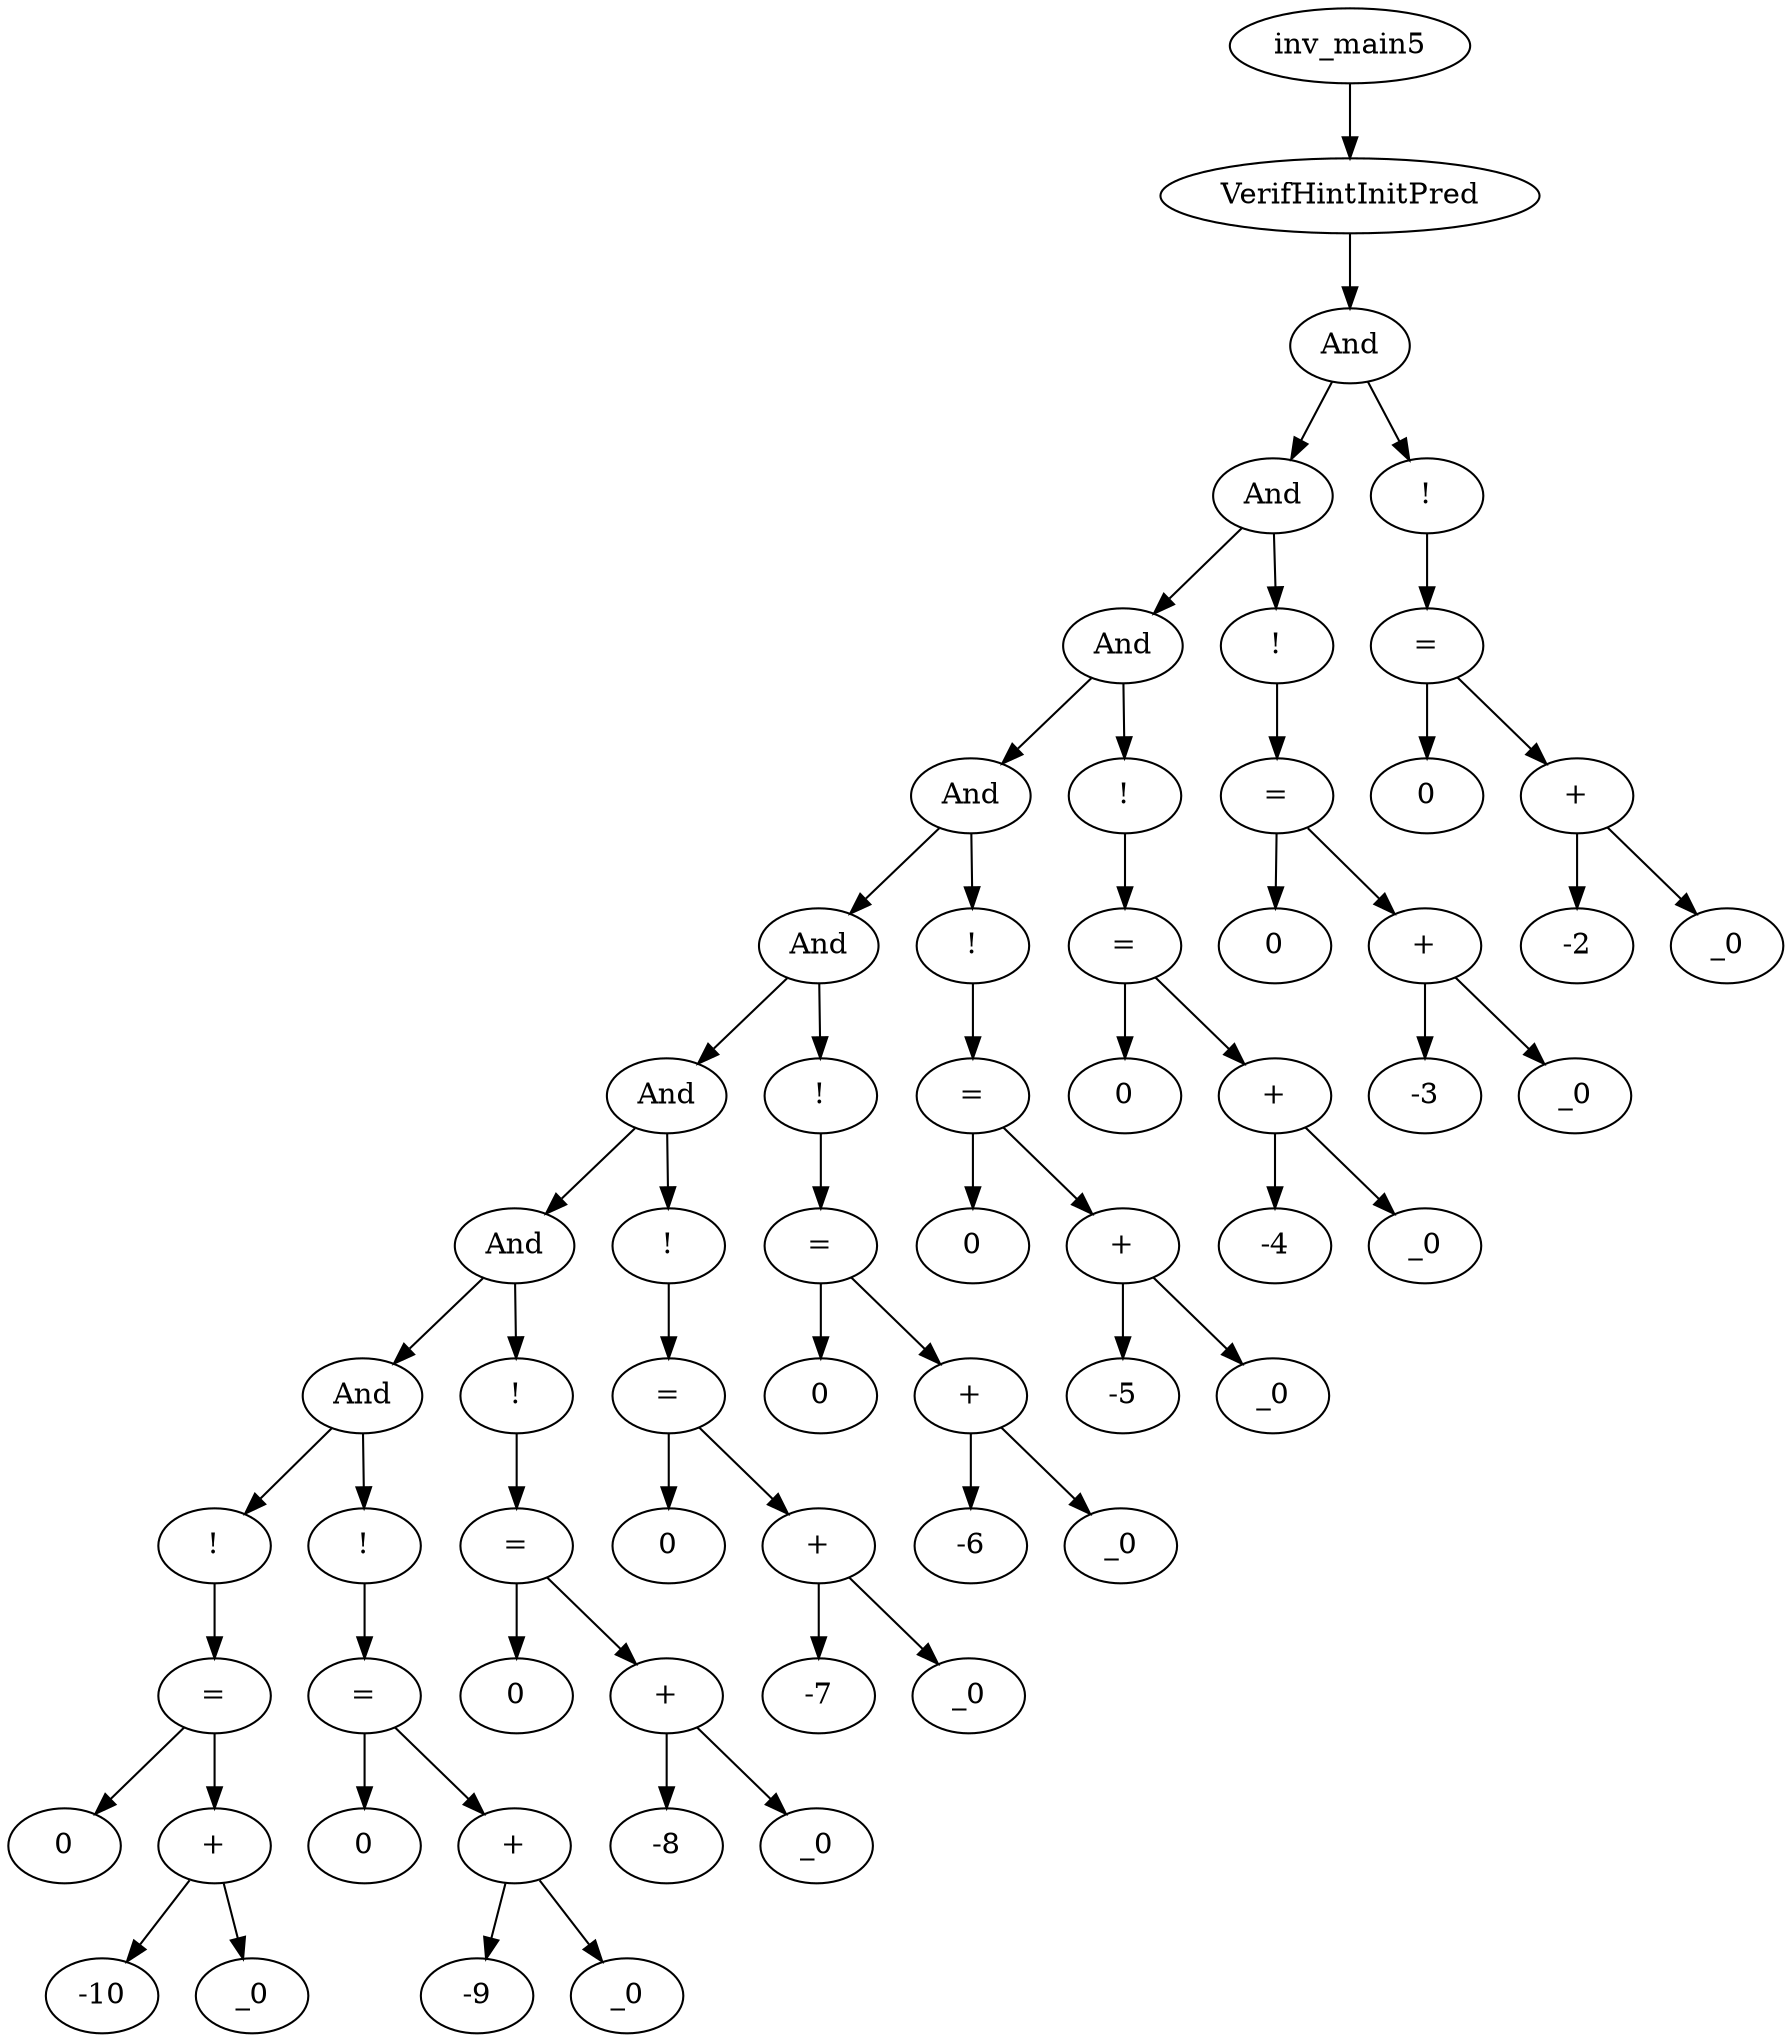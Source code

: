 digraph dag {
0 [label="inv_main5"];
1 [label="VerifHintInitPred"];
2 [label="And"];
3 [label="And"];
4 [label="And"];
5 [label="And"];
6 [label="And"];
7 [label="And"];
8 [label="And"];
9 [label="And"];
10 [label="!"];
11 [label="="];
12 [label="0"];
13 [label="+"];
14 [label="-10"];
15 [label="_0"];
16 [label="!"];
17 [label="="];
18 [label="0"];
19 [label="+"];
20 [label="-9"];
21 [label="_0"];
22 [label="!"];
23 [label="="];
24 [label="0"];
25 [label="+"];
26 [label="-8"];
27 [label="_0"];
28 [label="!"];
29 [label="="];
30 [label="0"];
31 [label="+"];
32 [label="-7"];
33 [label="_0"];
34 [label="!"];
35 [label="="];
36 [label="0"];
37 [label="+"];
38 [label="-6"];
39 [label="_0"];
40 [label="!"];
41 [label="="];
42 [label="0"];
43 [label="+"];
44 [label="-5"];
45 [label="_0"];
46 [label="!"];
47 [label="="];
48 [label="0"];
49 [label="+"];
50 [label="-4"];
51 [label="_0"];
52 [label="!"];
53 [label="="];
54 [label="0"];
55 [label="+"];
56 [label="-3"];
57 [label="_0"];
58 [label="!"];
59 [label="="];
60 [label="0"];
61 [label="+"];
62 [label="-2"];
63 [label="_0"];
0->1
1->2
2->3
2 -> 58
3->4
3 -> 52
4->5
4 -> 46
5->6
5 -> 40
6->7
6 -> 34
7->8
7 -> 28
8->9
8 -> 22
9->10
9 -> 16
10->11
11->13
11 -> 12
13->15
13 -> 14
16->17
17->19
17 -> 18
19->21
19 -> 20
22->23
23->25
23 -> 24
25->27
25 -> 26
28->29
29->31
29 -> 30
31->33
31 -> 32
34->35
35->37
35 -> 36
37->39
37 -> 38
40->41
41->43
41 -> 42
43->45
43 -> 44
46->47
47->49
47 -> 48
49->51
49 -> 50
52->53
53->55
53 -> 54
55->57
55 -> 56
58->59
59->61
59 -> 60
61->63
61 -> 62
}

